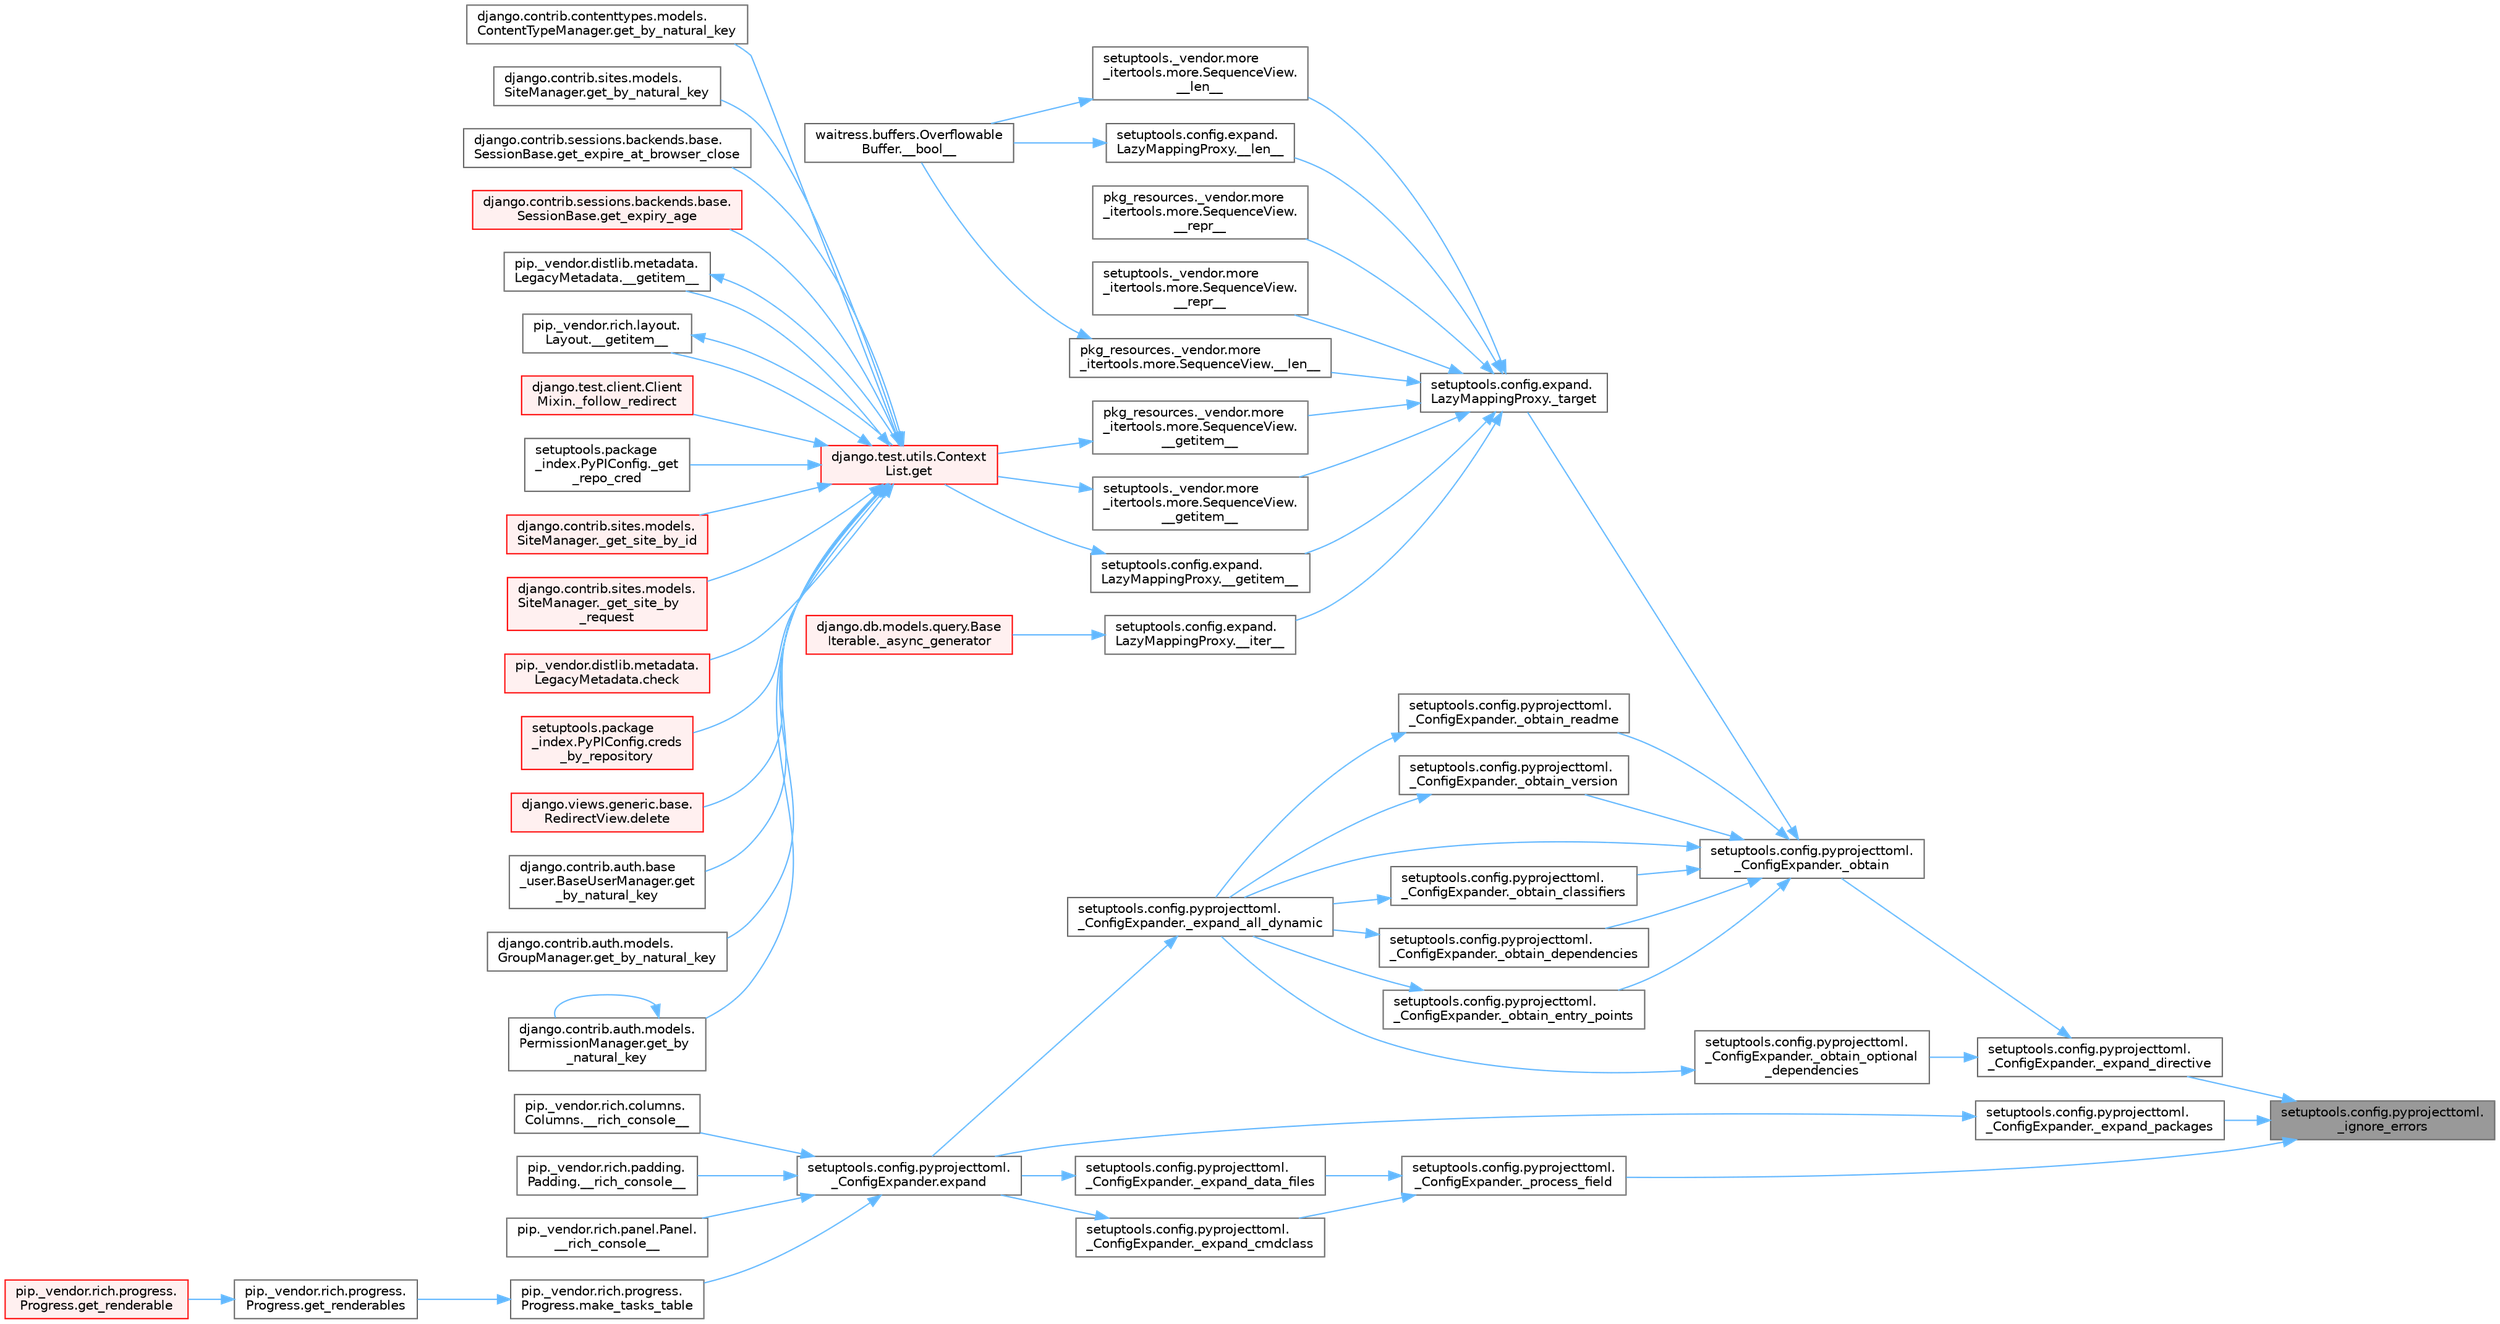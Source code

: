 digraph "setuptools.config.pyprojecttoml._ignore_errors"
{
 // LATEX_PDF_SIZE
  bgcolor="transparent";
  edge [fontname=Helvetica,fontsize=10,labelfontname=Helvetica,labelfontsize=10];
  node [fontname=Helvetica,fontsize=10,shape=box,height=0.2,width=0.4];
  rankdir="RL";
  Node1 [id="Node000001",label="setuptools.config.pyprojecttoml.\l_ignore_errors",height=0.2,width=0.4,color="gray40", fillcolor="grey60", style="filled", fontcolor="black",tooltip=" "];
  Node1 -> Node2 [id="edge1_Node000001_Node000002",dir="back",color="steelblue1",style="solid",tooltip=" "];
  Node2 [id="Node000002",label="setuptools.config.pyprojecttoml.\l_ConfigExpander._expand_directive",height=0.2,width=0.4,color="grey40", fillcolor="white", style="filled",URL="$classsetuptools_1_1config_1_1pyprojecttoml_1_1___config_expander.html#a539aab267251d10e52ecdc25ca254664",tooltip=" "];
  Node2 -> Node3 [id="edge2_Node000002_Node000003",dir="back",color="steelblue1",style="solid",tooltip=" "];
  Node3 [id="Node000003",label="setuptools.config.pyprojecttoml.\l_ConfigExpander._obtain",height=0.2,width=0.4,color="grey40", fillcolor="white", style="filled",URL="$classsetuptools_1_1config_1_1pyprojecttoml_1_1___config_expander.html#a36e4fdbd57f7f8dc1886cb4961a920f5",tooltip=" "];
  Node3 -> Node4 [id="edge3_Node000003_Node000004",dir="back",color="steelblue1",style="solid",tooltip=" "];
  Node4 [id="Node000004",label="setuptools.config.pyprojecttoml.\l_ConfigExpander._expand_all_dynamic",height=0.2,width=0.4,color="grey40", fillcolor="white", style="filled",URL="$classsetuptools_1_1config_1_1pyprojecttoml_1_1___config_expander.html#aebe94f0d53bb9999f29652fc155e7b01",tooltip=" "];
  Node4 -> Node5 [id="edge4_Node000004_Node000005",dir="back",color="steelblue1",style="solid",tooltip=" "];
  Node5 [id="Node000005",label="setuptools.config.pyprojecttoml.\l_ConfigExpander.expand",height=0.2,width=0.4,color="grey40", fillcolor="white", style="filled",URL="$classsetuptools_1_1config_1_1pyprojecttoml_1_1___config_expander.html#a15ef5ddaca1336e1cdbfe6fa2d89ab46",tooltip=" "];
  Node5 -> Node6 [id="edge5_Node000005_Node000006",dir="back",color="steelblue1",style="solid",tooltip=" "];
  Node6 [id="Node000006",label="pip._vendor.rich.columns.\lColumns.__rich_console__",height=0.2,width=0.4,color="grey40", fillcolor="white", style="filled",URL="$classpip_1_1__vendor_1_1rich_1_1columns_1_1_columns.html#aaae297ec38827f15d1d15327be4e4a12",tooltip=" "];
  Node5 -> Node7 [id="edge6_Node000005_Node000007",dir="back",color="steelblue1",style="solid",tooltip=" "];
  Node7 [id="Node000007",label="pip._vendor.rich.padding.\lPadding.__rich_console__",height=0.2,width=0.4,color="grey40", fillcolor="white", style="filled",URL="$classpip_1_1__vendor_1_1rich_1_1padding_1_1_padding.html#a23e27b4fb591fa1a4b6a04c497729077",tooltip=" "];
  Node5 -> Node8 [id="edge7_Node000005_Node000008",dir="back",color="steelblue1",style="solid",tooltip=" "];
  Node8 [id="Node000008",label="pip._vendor.rich.panel.Panel.\l__rich_console__",height=0.2,width=0.4,color="grey40", fillcolor="white", style="filled",URL="$classpip_1_1__vendor_1_1rich_1_1panel_1_1_panel.html#a6c612abd2dc827e0625fba926d709fb6",tooltip=" "];
  Node5 -> Node9 [id="edge8_Node000005_Node000009",dir="back",color="steelblue1",style="solid",tooltip=" "];
  Node9 [id="Node000009",label="pip._vendor.rich.progress.\lProgress.make_tasks_table",height=0.2,width=0.4,color="grey40", fillcolor="white", style="filled",URL="$classpip_1_1__vendor_1_1rich_1_1progress_1_1_progress.html#a42f4570b586d6cc467773cc7303b830d",tooltip=" "];
  Node9 -> Node10 [id="edge9_Node000009_Node000010",dir="back",color="steelblue1",style="solid",tooltip=" "];
  Node10 [id="Node000010",label="pip._vendor.rich.progress.\lProgress.get_renderables",height=0.2,width=0.4,color="grey40", fillcolor="white", style="filled",URL="$classpip_1_1__vendor_1_1rich_1_1progress_1_1_progress.html#ae329cb9b10713e0971717cebcf2d234f",tooltip=" "];
  Node10 -> Node11 [id="edge10_Node000010_Node000011",dir="back",color="steelblue1",style="solid",tooltip=" "];
  Node11 [id="Node000011",label="pip._vendor.rich.progress.\lProgress.get_renderable",height=0.2,width=0.4,color="red", fillcolor="#FFF0F0", style="filled",URL="$classpip_1_1__vendor_1_1rich_1_1progress_1_1_progress.html#ab746045f5e787bfde4a7a7e815b17a14",tooltip=" "];
  Node3 -> Node3183 [id="edge11_Node000003_Node003183",dir="back",color="steelblue1",style="solid",tooltip=" "];
  Node3183 [id="Node003183",label="setuptools.config.pyprojecttoml.\l_ConfigExpander._obtain_classifiers",height=0.2,width=0.4,color="grey40", fillcolor="white", style="filled",URL="$classsetuptools_1_1config_1_1pyprojecttoml_1_1___config_expander.html#a80d2582b1ab0f7939455a834413d4516",tooltip=" "];
  Node3183 -> Node4 [id="edge12_Node003183_Node000004",dir="back",color="steelblue1",style="solid",tooltip=" "];
  Node3 -> Node3184 [id="edge13_Node000003_Node003184",dir="back",color="steelblue1",style="solid",tooltip=" "];
  Node3184 [id="Node003184",label="setuptools.config.pyprojecttoml.\l_ConfigExpander._obtain_dependencies",height=0.2,width=0.4,color="grey40", fillcolor="white", style="filled",URL="$classsetuptools_1_1config_1_1pyprojecttoml_1_1___config_expander.html#a9649999c2d233af4133d8d55ce5aed93",tooltip=" "];
  Node3184 -> Node4 [id="edge14_Node003184_Node000004",dir="back",color="steelblue1",style="solid",tooltip=" "];
  Node3 -> Node3185 [id="edge15_Node000003_Node003185",dir="back",color="steelblue1",style="solid",tooltip=" "];
  Node3185 [id="Node003185",label="setuptools.config.pyprojecttoml.\l_ConfigExpander._obtain_entry_points",height=0.2,width=0.4,color="grey40", fillcolor="white", style="filled",URL="$classsetuptools_1_1config_1_1pyprojecttoml_1_1___config_expander.html#a13eb762096e02958a4d8f8417d4b943b",tooltip=" "];
  Node3185 -> Node4 [id="edge16_Node003185_Node000004",dir="back",color="steelblue1",style="solid",tooltip=" "];
  Node3 -> Node3186 [id="edge17_Node000003_Node003186",dir="back",color="steelblue1",style="solid",tooltip=" "];
  Node3186 [id="Node003186",label="setuptools.config.pyprojecttoml.\l_ConfigExpander._obtain_readme",height=0.2,width=0.4,color="grey40", fillcolor="white", style="filled",URL="$classsetuptools_1_1config_1_1pyprojecttoml_1_1___config_expander.html#a5c56f85a1a51f799c53b1a23043ea0c0",tooltip=" "];
  Node3186 -> Node4 [id="edge18_Node003186_Node000004",dir="back",color="steelblue1",style="solid",tooltip=" "];
  Node3 -> Node3187 [id="edge19_Node000003_Node003187",dir="back",color="steelblue1",style="solid",tooltip=" "];
  Node3187 [id="Node003187",label="setuptools.config.pyprojecttoml.\l_ConfigExpander._obtain_version",height=0.2,width=0.4,color="grey40", fillcolor="white", style="filled",URL="$classsetuptools_1_1config_1_1pyprojecttoml_1_1___config_expander.html#a768e0c3b24c13786b6c08c66116bf76a",tooltip=" "];
  Node3187 -> Node4 [id="edge20_Node003187_Node000004",dir="back",color="steelblue1",style="solid",tooltip=" "];
  Node3 -> Node3188 [id="edge21_Node000003_Node003188",dir="back",color="steelblue1",style="solid",tooltip=" "];
  Node3188 [id="Node003188",label="setuptools.config.expand.\lLazyMappingProxy._target",height=0.2,width=0.4,color="grey40", fillcolor="white", style="filled",URL="$classsetuptools_1_1config_1_1expand_1_1_lazy_mapping_proxy.html#a6560be1f4804352acc99b9f73e564138",tooltip=" "];
  Node3188 -> Node3189 [id="edge22_Node003188_Node003189",dir="back",color="steelblue1",style="solid",tooltip=" "];
  Node3189 [id="Node003189",label="pkg_resources._vendor.more\l_itertools.more.SequenceView.\l__getitem__",height=0.2,width=0.4,color="grey40", fillcolor="white", style="filled",URL="$classpkg__resources_1_1__vendor_1_1more__itertools_1_1more_1_1_sequence_view.html#a488a98f16cc85463d2ada8e16c13d7c7",tooltip=" "];
  Node3189 -> Node144 [id="edge23_Node003189_Node000144",dir="back",color="steelblue1",style="solid",tooltip=" "];
  Node144 [id="Node000144",label="django.test.utils.Context\lList.get",height=0.2,width=0.4,color="red", fillcolor="#FFF0F0", style="filled",URL="$classdjango_1_1test_1_1utils_1_1_context_list.html#a1797663a8ac92f44dcb9ad281a896842",tooltip=" "];
  Node144 -> Node145 [id="edge24_Node000144_Node000145",dir="back",color="steelblue1",style="solid",tooltip=" "];
  Node145 [id="Node000145",label="pip._vendor.distlib.metadata.\lLegacyMetadata.__getitem__",height=0.2,width=0.4,color="grey40", fillcolor="white", style="filled",URL="$classpip_1_1__vendor_1_1distlib_1_1metadata_1_1_legacy_metadata.html#a4bbfa90e12a85ff919edb328c979731c",tooltip=" "];
  Node145 -> Node144 [id="edge25_Node000145_Node000144",dir="back",color="steelblue1",style="solid",tooltip=" "];
  Node144 -> Node146 [id="edge26_Node000144_Node000146",dir="back",color="steelblue1",style="solid",tooltip=" "];
  Node146 [id="Node000146",label="pip._vendor.rich.layout.\lLayout.__getitem__",height=0.2,width=0.4,color="grey40", fillcolor="white", style="filled",URL="$classpip_1_1__vendor_1_1rich_1_1layout_1_1_layout.html#add0ab2d771b738c1d8f491d5fc922238",tooltip=" "];
  Node146 -> Node144 [id="edge27_Node000146_Node000144",dir="back",color="steelblue1",style="solid",tooltip=" "];
  Node144 -> Node147 [id="edge28_Node000144_Node000147",dir="back",color="steelblue1",style="solid",tooltip=" "];
  Node147 [id="Node000147",label="django.test.client.Client\lMixin._follow_redirect",height=0.2,width=0.4,color="red", fillcolor="#FFF0F0", style="filled",URL="$classdjango_1_1test_1_1client_1_1_client_mixin.html#a8ef9c674c0e06268a84a19666287c660",tooltip=" "];
  Node144 -> Node1785 [id="edge29_Node000144_Node001785",dir="back",color="steelblue1",style="solid",tooltip=" "];
  Node1785 [id="Node001785",label="setuptools.package\l_index.PyPIConfig._get\l_repo_cred",height=0.2,width=0.4,color="grey40", fillcolor="white", style="filled",URL="$classsetuptools_1_1package__index_1_1_py_p_i_config.html#ae131b3373b6208486cc5f156eaa7265a",tooltip=" "];
  Node144 -> Node1786 [id="edge30_Node000144_Node001786",dir="back",color="steelblue1",style="solid",tooltip=" "];
  Node1786 [id="Node001786",label="django.contrib.sites.models.\lSiteManager._get_site_by_id",height=0.2,width=0.4,color="red", fillcolor="#FFF0F0", style="filled",URL="$classdjango_1_1contrib_1_1sites_1_1models_1_1_site_manager.html#aa2caa86610079c1d43d51ecd4eeffdfd",tooltip=" "];
  Node144 -> Node1788 [id="edge31_Node000144_Node001788",dir="back",color="steelblue1",style="solid",tooltip=" "];
  Node1788 [id="Node001788",label="django.contrib.sites.models.\lSiteManager._get_site_by\l_request",height=0.2,width=0.4,color="red", fillcolor="#FFF0F0", style="filled",URL="$classdjango_1_1contrib_1_1sites_1_1models_1_1_site_manager.html#afe4ac1f1603e7bc2e95bd348c30e9d81",tooltip=" "];
  Node144 -> Node1789 [id="edge32_Node000144_Node001789",dir="back",color="steelblue1",style="solid",tooltip=" "];
  Node1789 [id="Node001789",label="pip._vendor.distlib.metadata.\lLegacyMetadata.check",height=0.2,width=0.4,color="red", fillcolor="#FFF0F0", style="filled",URL="$classpip_1_1__vendor_1_1distlib_1_1metadata_1_1_legacy_metadata.html#a9f3d75961911af2473c8092d354b3d85",tooltip=" "];
  Node144 -> Node1790 [id="edge33_Node000144_Node001790",dir="back",color="steelblue1",style="solid",tooltip=" "];
  Node1790 [id="Node001790",label="setuptools.package\l_index.PyPIConfig.creds\l_by_repository",height=0.2,width=0.4,color="red", fillcolor="#FFF0F0", style="filled",URL="$classsetuptools_1_1package__index_1_1_py_p_i_config.html#a277b3e89479d171582044b5f9eb920a0",tooltip=" "];
  Node144 -> Node1792 [id="edge34_Node000144_Node001792",dir="back",color="steelblue1",style="solid",tooltip=" "];
  Node1792 [id="Node001792",label="django.views.generic.base.\lRedirectView.delete",height=0.2,width=0.4,color="red", fillcolor="#FFF0F0", style="filled",URL="$classdjango_1_1views_1_1generic_1_1base_1_1_redirect_view.html#a7060a2e85ff141d1950dd42e436fb9f1",tooltip=" "];
  Node144 -> Node1793 [id="edge35_Node000144_Node001793",dir="back",color="steelblue1",style="solid",tooltip=" "];
  Node1793 [id="Node001793",label="django.contrib.auth.base\l_user.BaseUserManager.get\l_by_natural_key",height=0.2,width=0.4,color="grey40", fillcolor="white", style="filled",URL="$classdjango_1_1contrib_1_1auth_1_1base__user_1_1_base_user_manager.html#a9e0cf0e3651ecbe163d9f87b076b0bf9",tooltip=" "];
  Node144 -> Node1794 [id="edge36_Node000144_Node001794",dir="back",color="steelblue1",style="solid",tooltip=" "];
  Node1794 [id="Node001794",label="django.contrib.auth.models.\lGroupManager.get_by_natural_key",height=0.2,width=0.4,color="grey40", fillcolor="white", style="filled",URL="$classdjango_1_1contrib_1_1auth_1_1models_1_1_group_manager.html#af57a9a2ac1ef277ef6f1956f9d25293e",tooltip=" "];
  Node144 -> Node1795 [id="edge37_Node000144_Node001795",dir="back",color="steelblue1",style="solid",tooltip=" "];
  Node1795 [id="Node001795",label="django.contrib.auth.models.\lPermissionManager.get_by\l_natural_key",height=0.2,width=0.4,color="grey40", fillcolor="white", style="filled",URL="$classdjango_1_1contrib_1_1auth_1_1models_1_1_permission_manager.html#a27621698d1bd2b3a2d73dbcd84db0cc3",tooltip=" "];
  Node1795 -> Node1795 [id="edge38_Node001795_Node001795",dir="back",color="steelblue1",style="solid",tooltip=" "];
  Node144 -> Node1796 [id="edge39_Node000144_Node001796",dir="back",color="steelblue1",style="solid",tooltip=" "];
  Node1796 [id="Node001796",label="django.contrib.contenttypes.models.\lContentTypeManager.get_by_natural_key",height=0.2,width=0.4,color="grey40", fillcolor="white", style="filled",URL="$classdjango_1_1contrib_1_1contenttypes_1_1models_1_1_content_type_manager.html#aa19a7b03514cc1871e322fd5aeb2ecbe",tooltip=" "];
  Node144 -> Node1797 [id="edge40_Node000144_Node001797",dir="back",color="steelblue1",style="solid",tooltip=" "];
  Node1797 [id="Node001797",label="django.contrib.sites.models.\lSiteManager.get_by_natural_key",height=0.2,width=0.4,color="grey40", fillcolor="white", style="filled",URL="$classdjango_1_1contrib_1_1sites_1_1models_1_1_site_manager.html#aeb05076243fd13bbdb7e1fe18794269c",tooltip=" "];
  Node144 -> Node1798 [id="edge41_Node000144_Node001798",dir="back",color="steelblue1",style="solid",tooltip=" "];
  Node1798 [id="Node001798",label="django.contrib.sessions.backends.base.\lSessionBase.get_expire_at_browser_close",height=0.2,width=0.4,color="grey40", fillcolor="white", style="filled",URL="$classdjango_1_1contrib_1_1sessions_1_1backends_1_1base_1_1_session_base.html#a84c6c4afda960d505a1b2a7d3f97d75f",tooltip=" "];
  Node144 -> Node1799 [id="edge42_Node000144_Node001799",dir="back",color="steelblue1",style="solid",tooltip=" "];
  Node1799 [id="Node001799",label="django.contrib.sessions.backends.base.\lSessionBase.get_expiry_age",height=0.2,width=0.4,color="red", fillcolor="#FFF0F0", style="filled",URL="$classdjango_1_1contrib_1_1sessions_1_1backends_1_1base_1_1_session_base.html#af853871a0f2af33b0fd38d04e9296e01",tooltip=" "];
  Node3188 -> Node3190 [id="edge43_Node003188_Node003190",dir="back",color="steelblue1",style="solid",tooltip=" "];
  Node3190 [id="Node003190",label="setuptools._vendor.more\l_itertools.more.SequenceView.\l__getitem__",height=0.2,width=0.4,color="grey40", fillcolor="white", style="filled",URL="$classsetuptools_1_1__vendor_1_1more__itertools_1_1more_1_1_sequence_view.html#a20f16e939282a61d8f8ea63e8c0aab57",tooltip=" "];
  Node3190 -> Node144 [id="edge44_Node003190_Node000144",dir="back",color="steelblue1",style="solid",tooltip=" "];
  Node3188 -> Node3191 [id="edge45_Node003188_Node003191",dir="back",color="steelblue1",style="solid",tooltip=" "];
  Node3191 [id="Node003191",label="setuptools.config.expand.\lLazyMappingProxy.__getitem__",height=0.2,width=0.4,color="grey40", fillcolor="white", style="filled",URL="$classsetuptools_1_1config_1_1expand_1_1_lazy_mapping_proxy.html#a3c1cb147cc972f15609158b8e36a450c",tooltip=" "];
  Node3191 -> Node144 [id="edge46_Node003191_Node000144",dir="back",color="steelblue1",style="solid",tooltip=" "];
  Node3188 -> Node3192 [id="edge47_Node003188_Node003192",dir="back",color="steelblue1",style="solid",tooltip=" "];
  Node3192 [id="Node003192",label="setuptools.config.expand.\lLazyMappingProxy.__iter__",height=0.2,width=0.4,color="grey40", fillcolor="white", style="filled",URL="$classsetuptools_1_1config_1_1expand_1_1_lazy_mapping_proxy.html#aafe21017733330a571d34b3ce5b97f88",tooltip=" "];
  Node3192 -> Node134 [id="edge48_Node003192_Node000134",dir="back",color="steelblue1",style="solid",tooltip=" "];
  Node134 [id="Node000134",label="django.db.models.query.Base\lIterable._async_generator",height=0.2,width=0.4,color="red", fillcolor="#FFF0F0", style="filled",URL="$classdjango_1_1db_1_1models_1_1query_1_1_base_iterable.html#a3ecc2267976bc6628d1fe84d78355144",tooltip=" "];
  Node3188 -> Node3193 [id="edge49_Node003188_Node003193",dir="back",color="steelblue1",style="solid",tooltip=" "];
  Node3193 [id="Node003193",label="pkg_resources._vendor.more\l_itertools.more.SequenceView.__len__",height=0.2,width=0.4,color="grey40", fillcolor="white", style="filled",URL="$classpkg__resources_1_1__vendor_1_1more__itertools_1_1more_1_1_sequence_view.html#a0a2bf71ca9f6c55112d7752468faf218",tooltip=" "];
  Node3193 -> Node678 [id="edge50_Node003193_Node000678",dir="back",color="steelblue1",style="solid",tooltip=" "];
  Node678 [id="Node000678",label="waitress.buffers.Overflowable\lBuffer.__bool__",height=0.2,width=0.4,color="grey40", fillcolor="white", style="filled",URL="$classwaitress_1_1buffers_1_1_overflowable_buffer.html#afb6d9eccdeea0e50b91f9281878e017a",tooltip=" "];
  Node3188 -> Node3194 [id="edge51_Node003188_Node003194",dir="back",color="steelblue1",style="solid",tooltip=" "];
  Node3194 [id="Node003194",label="setuptools._vendor.more\l_itertools.more.SequenceView.\l__len__",height=0.2,width=0.4,color="grey40", fillcolor="white", style="filled",URL="$classsetuptools_1_1__vendor_1_1more__itertools_1_1more_1_1_sequence_view.html#abd530852b86c4d524cf2f741a6b05344",tooltip=" "];
  Node3194 -> Node678 [id="edge52_Node003194_Node000678",dir="back",color="steelblue1",style="solid",tooltip=" "];
  Node3188 -> Node3195 [id="edge53_Node003188_Node003195",dir="back",color="steelblue1",style="solid",tooltip=" "];
  Node3195 [id="Node003195",label="setuptools.config.expand.\lLazyMappingProxy.__len__",height=0.2,width=0.4,color="grey40", fillcolor="white", style="filled",URL="$classsetuptools_1_1config_1_1expand_1_1_lazy_mapping_proxy.html#aeced8ad23f8b1df5dcda07fe840bf128",tooltip=" "];
  Node3195 -> Node678 [id="edge54_Node003195_Node000678",dir="back",color="steelblue1",style="solid",tooltip=" "];
  Node3188 -> Node3196 [id="edge55_Node003188_Node003196",dir="back",color="steelblue1",style="solid",tooltip=" "];
  Node3196 [id="Node003196",label="pkg_resources._vendor.more\l_itertools.more.SequenceView.\l__repr__",height=0.2,width=0.4,color="grey40", fillcolor="white", style="filled",URL="$classpkg__resources_1_1__vendor_1_1more__itertools_1_1more_1_1_sequence_view.html#a6fc2b838b5e1960364eea0022e4cd2a3",tooltip=" "];
  Node3188 -> Node3197 [id="edge56_Node003188_Node003197",dir="back",color="steelblue1",style="solid",tooltip=" "];
  Node3197 [id="Node003197",label="setuptools._vendor.more\l_itertools.more.SequenceView.\l__repr__",height=0.2,width=0.4,color="grey40", fillcolor="white", style="filled",URL="$classsetuptools_1_1__vendor_1_1more__itertools_1_1more_1_1_sequence_view.html#acda079763bacfb2949b339c8318aa6f9",tooltip=" "];
  Node2 -> Node3198 [id="edge57_Node000002_Node003198",dir="back",color="steelblue1",style="solid",tooltip=" "];
  Node3198 [id="Node003198",label="setuptools.config.pyprojecttoml.\l_ConfigExpander._obtain_optional\l_dependencies",height=0.2,width=0.4,color="grey40", fillcolor="white", style="filled",URL="$classsetuptools_1_1config_1_1pyprojecttoml_1_1___config_expander.html#a5684501b560dbc53b602657b1dfeb6f1",tooltip=" "];
  Node3198 -> Node4 [id="edge58_Node003198_Node000004",dir="back",color="steelblue1",style="solid",tooltip=" "];
  Node1 -> Node3199 [id="edge59_Node000001_Node003199",dir="back",color="steelblue1",style="solid",tooltip=" "];
  Node3199 [id="Node003199",label="setuptools.config.pyprojecttoml.\l_ConfigExpander._expand_packages",height=0.2,width=0.4,color="grey40", fillcolor="white", style="filled",URL="$classsetuptools_1_1config_1_1pyprojecttoml_1_1___config_expander.html#a60294d67afeeca3abf6129df86dc68d4",tooltip=" "];
  Node3199 -> Node5 [id="edge60_Node003199_Node000005",dir="back",color="steelblue1",style="solid",tooltip=" "];
  Node1 -> Node3200 [id="edge61_Node000001_Node003200",dir="back",color="steelblue1",style="solid",tooltip=" "];
  Node3200 [id="Node003200",label="setuptools.config.pyprojecttoml.\l_ConfigExpander._process_field",height=0.2,width=0.4,color="grey40", fillcolor="white", style="filled",URL="$classsetuptools_1_1config_1_1pyprojecttoml_1_1___config_expander.html#a3a181df43258bfea9b39433144a9a775",tooltip=" "];
  Node3200 -> Node3201 [id="edge62_Node003200_Node003201",dir="back",color="steelblue1",style="solid",tooltip=" "];
  Node3201 [id="Node003201",label="setuptools.config.pyprojecttoml.\l_ConfigExpander._expand_cmdclass",height=0.2,width=0.4,color="grey40", fillcolor="white", style="filled",URL="$classsetuptools_1_1config_1_1pyprojecttoml_1_1___config_expander.html#a0141d8c316bab5efb593a9f7ba90a5f7",tooltip=" "];
  Node3201 -> Node5 [id="edge63_Node003201_Node000005",dir="back",color="steelblue1",style="solid",tooltip=" "];
  Node3200 -> Node3202 [id="edge64_Node003200_Node003202",dir="back",color="steelblue1",style="solid",tooltip=" "];
  Node3202 [id="Node003202",label="setuptools.config.pyprojecttoml.\l_ConfigExpander._expand_data_files",height=0.2,width=0.4,color="grey40", fillcolor="white", style="filled",URL="$classsetuptools_1_1config_1_1pyprojecttoml_1_1___config_expander.html#abc477aed079681164d86180aaed7d878",tooltip=" "];
  Node3202 -> Node5 [id="edge65_Node003202_Node000005",dir="back",color="steelblue1",style="solid",tooltip=" "];
}
